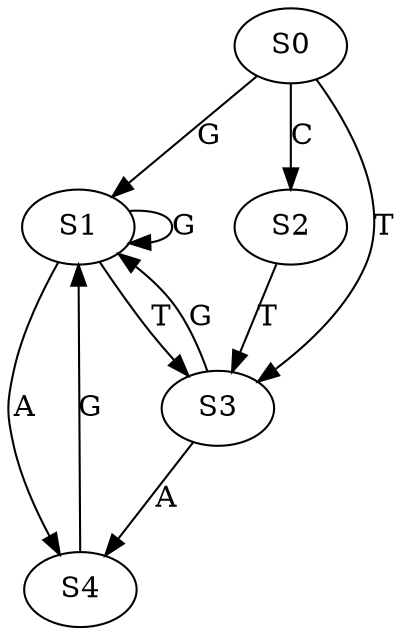 strict digraph  {
	S0 -> S1 [ label = G ];
	S0 -> S2 [ label = C ];
	S0 -> S3 [ label = T ];
	S1 -> S3 [ label = T ];
	S1 -> S4 [ label = A ];
	S1 -> S1 [ label = G ];
	S2 -> S3 [ label = T ];
	S3 -> S4 [ label = A ];
	S3 -> S1 [ label = G ];
	S4 -> S1 [ label = G ];
}
